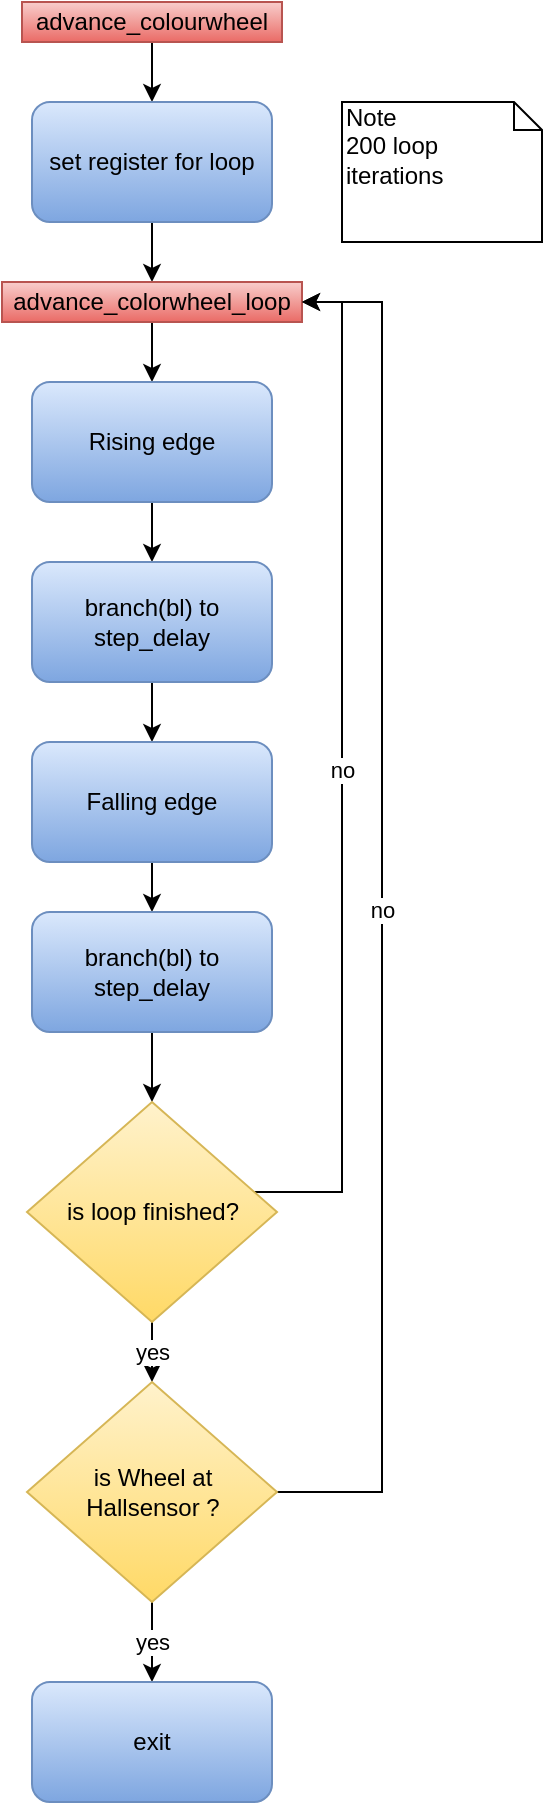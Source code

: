 <mxfile version="12.7.9" type="github">
  <diagram id="RtXqkULrbOA2je6o88PO" name="Seite-1">
    <mxGraphModel dx="1408" dy="797" grid="1" gridSize="10" guides="1" tooltips="1" connect="1" arrows="1" fold="1" page="1" pageScale="1" pageWidth="827" pageHeight="1169" math="0" shadow="0">
      <root>
        <mxCell id="0" />
        <mxCell id="1" parent="0" />
        <mxCell id="3Xbq6vHQorGmpI-kiK_a-26" value="" style="edgeStyle=orthogonalEdgeStyle;rounded=0;orthogonalLoop=1;jettySize=auto;html=1;" parent="1" source="3Xbq6vHQorGmpI-kiK_a-2" target="3Xbq6vHQorGmpI-kiK_a-3" edge="1">
          <mxGeometry relative="1" as="geometry" />
        </mxCell>
        <mxCell id="3Xbq6vHQorGmpI-kiK_a-2" value="advance_colourwheel" style="text;html=1;strokeColor=#b85450;fillColor=#f8cecc;align=center;verticalAlign=middle;whiteSpace=wrap;rounded=0;gradientColor=#ea6b66;" parent="1" vertex="1">
          <mxGeometry x="120" y="60" width="130" height="20" as="geometry" />
        </mxCell>
        <mxCell id="3Xbq6vHQorGmpI-kiK_a-25" style="edgeStyle=orthogonalEdgeStyle;rounded=0;orthogonalLoop=1;jettySize=auto;html=1;entryX=0.5;entryY=0;entryDx=0;entryDy=0;" parent="1" source="3Xbq6vHQorGmpI-kiK_a-3" target="3Xbq6vHQorGmpI-kiK_a-4" edge="1">
          <mxGeometry relative="1" as="geometry" />
        </mxCell>
        <mxCell id="3Xbq6vHQorGmpI-kiK_a-3" value="set register for loop" style="rounded=1;whiteSpace=wrap;html=1;gradientColor=#7ea6e0;fillColor=#dae8fc;strokeColor=#6c8ebf;" parent="1" vertex="1">
          <mxGeometry x="125" y="110" width="120" height="60" as="geometry" />
        </mxCell>
        <mxCell id="3Xbq6vHQorGmpI-kiK_a-18" value="" style="edgeStyle=orthogonalEdgeStyle;rounded=0;orthogonalLoop=1;jettySize=auto;html=1;" parent="1" source="3Xbq6vHQorGmpI-kiK_a-4" target="3Xbq6vHQorGmpI-kiK_a-5" edge="1">
          <mxGeometry relative="1" as="geometry" />
        </mxCell>
        <mxCell id="3Xbq6vHQorGmpI-kiK_a-4" value="advance_colorwheel_loop" style="text;html=1;strokeColor=#b85450;fillColor=#f8cecc;align=center;verticalAlign=middle;whiteSpace=wrap;rounded=0;gradientColor=#ea6b66;" parent="1" vertex="1">
          <mxGeometry x="110" y="200" width="150" height="20" as="geometry" />
        </mxCell>
        <mxCell id="3Xbq6vHQorGmpI-kiK_a-19" value="" style="edgeStyle=orthogonalEdgeStyle;rounded=0;orthogonalLoop=1;jettySize=auto;html=1;" parent="1" source="3Xbq6vHQorGmpI-kiK_a-5" target="3Xbq6vHQorGmpI-kiK_a-6" edge="1">
          <mxGeometry relative="1" as="geometry" />
        </mxCell>
        <mxCell id="3Xbq6vHQorGmpI-kiK_a-5" value="Rising edge" style="rounded=1;whiteSpace=wrap;html=1;gradientColor=#7ea6e0;fillColor=#dae8fc;strokeColor=#6c8ebf;" parent="1" vertex="1">
          <mxGeometry x="125" y="250" width="120" height="60" as="geometry" />
        </mxCell>
        <mxCell id="3Xbq6vHQorGmpI-kiK_a-20" value="" style="edgeStyle=orthogonalEdgeStyle;rounded=0;orthogonalLoop=1;jettySize=auto;html=1;" parent="1" source="3Xbq6vHQorGmpI-kiK_a-6" target="3Xbq6vHQorGmpI-kiK_a-7" edge="1">
          <mxGeometry relative="1" as="geometry" />
        </mxCell>
        <mxCell id="3Xbq6vHQorGmpI-kiK_a-6" value="branch(bl) to&lt;br&gt;step_delay" style="rounded=1;whiteSpace=wrap;html=1;gradientColor=#7ea6e0;fillColor=#dae8fc;strokeColor=#6c8ebf;" parent="1" vertex="1">
          <mxGeometry x="125" y="340" width="120" height="60" as="geometry" />
        </mxCell>
        <mxCell id="3Xbq6vHQorGmpI-kiK_a-21" value="" style="edgeStyle=orthogonalEdgeStyle;rounded=0;orthogonalLoop=1;jettySize=auto;html=1;" parent="1" source="3Xbq6vHQorGmpI-kiK_a-7" target="3Xbq6vHQorGmpI-kiK_a-8" edge="1">
          <mxGeometry relative="1" as="geometry" />
        </mxCell>
        <mxCell id="3Xbq6vHQorGmpI-kiK_a-7" value="Falling edge" style="rounded=1;whiteSpace=wrap;html=1;gradientColor=#7ea6e0;fillColor=#dae8fc;strokeColor=#6c8ebf;" parent="1" vertex="1">
          <mxGeometry x="125" y="430" width="120" height="60" as="geometry" />
        </mxCell>
        <mxCell id="3Xbq6vHQorGmpI-kiK_a-22" value="" style="edgeStyle=orthogonalEdgeStyle;rounded=0;orthogonalLoop=1;jettySize=auto;html=1;" parent="1" source="3Xbq6vHQorGmpI-kiK_a-8" target="3Xbq6vHQorGmpI-kiK_a-9" edge="1">
          <mxGeometry relative="1" as="geometry" />
        </mxCell>
        <mxCell id="3Xbq6vHQorGmpI-kiK_a-8" value="branch(bl) to&lt;br&gt;step_delay" style="rounded=1;whiteSpace=wrap;html=1;gradientColor=#7ea6e0;fillColor=#dae8fc;strokeColor=#6c8ebf;" parent="1" vertex="1">
          <mxGeometry x="125" y="515" width="120" height="60" as="geometry" />
        </mxCell>
        <mxCell id="3Xbq6vHQorGmpI-kiK_a-10" value="no" style="edgeStyle=orthogonalEdgeStyle;rounded=0;orthogonalLoop=1;jettySize=auto;html=1;entryX=1;entryY=0.5;entryDx=0;entryDy=0;" parent="1" source="3Xbq6vHQorGmpI-kiK_a-9" target="3Xbq6vHQorGmpI-kiK_a-4" edge="1">
          <mxGeometry relative="1" as="geometry">
            <Array as="points">
              <mxPoint x="280" y="655" />
              <mxPoint x="280" y="210" />
            </Array>
          </mxGeometry>
        </mxCell>
        <mxCell id="3Xbq6vHQorGmpI-kiK_a-13" value="yes" style="edgeStyle=orthogonalEdgeStyle;rounded=0;orthogonalLoop=1;jettySize=auto;html=1;" parent="1" source="3Xbq6vHQorGmpI-kiK_a-9" target="3Xbq6vHQorGmpI-kiK_a-12" edge="1">
          <mxGeometry relative="1" as="geometry" />
        </mxCell>
        <mxCell id="3Xbq6vHQorGmpI-kiK_a-9" value="&lt;div&gt;is loop finished?&lt;/div&gt;" style="rhombus;whiteSpace=wrap;html=1;gradientColor=#ffd966;fillColor=#fff2cc;strokeColor=#d6b656;" parent="1" vertex="1">
          <mxGeometry x="122.5" y="610" width="125" height="110" as="geometry" />
        </mxCell>
        <mxCell id="3Xbq6vHQorGmpI-kiK_a-15" value="no" style="edgeStyle=orthogonalEdgeStyle;rounded=0;orthogonalLoop=1;jettySize=auto;html=1;entryX=1;entryY=0.5;entryDx=0;entryDy=0;exitX=1;exitY=0.5;exitDx=0;exitDy=0;" parent="1" source="3Xbq6vHQorGmpI-kiK_a-12" target="3Xbq6vHQorGmpI-kiK_a-4" edge="1">
          <mxGeometry relative="1" as="geometry">
            <mxPoint x="320" y="207.333" as="targetPoint" />
            <Array as="points">
              <mxPoint x="300" y="805" />
              <mxPoint x="300" y="210" />
            </Array>
          </mxGeometry>
        </mxCell>
        <mxCell id="3Xbq6vHQorGmpI-kiK_a-17" value="yes" style="edgeStyle=orthogonalEdgeStyle;rounded=0;orthogonalLoop=1;jettySize=auto;html=1;entryX=0.5;entryY=0;entryDx=0;entryDy=0;" parent="1" source="3Xbq6vHQorGmpI-kiK_a-12" target="sLDciUpoLWnQbdYSUsL7-1" edge="1">
          <mxGeometry relative="1" as="geometry">
            <mxPoint x="183" y="890" as="targetPoint" />
          </mxGeometry>
        </mxCell>
        <mxCell id="3Xbq6vHQorGmpI-kiK_a-12" value="is Wheel at &lt;br&gt;Hallsensor ?" style="rhombus;whiteSpace=wrap;html=1;gradientColor=#ffd966;fillColor=#fff2cc;strokeColor=#d6b656;" parent="1" vertex="1">
          <mxGeometry x="122.5" y="750" width="125" height="110" as="geometry" />
        </mxCell>
        <mxCell id="3Xbq6vHQorGmpI-kiK_a-27" value="Note&lt;br&gt;200 loop iterations" style="shape=note;whiteSpace=wrap;html=1;size=14;verticalAlign=top;align=left;spacingTop=-6;" parent="1" vertex="1">
          <mxGeometry x="280" y="110" width="100" height="70" as="geometry" />
        </mxCell>
        <mxCell id="sLDciUpoLWnQbdYSUsL7-1" value="exit" style="rounded=1;whiteSpace=wrap;html=1;gradientColor=#7ea6e0;fillColor=#dae8fc;strokeColor=#6c8ebf;" parent="1" vertex="1">
          <mxGeometry x="125" y="900" width="120" height="60" as="geometry" />
        </mxCell>
      </root>
    </mxGraphModel>
  </diagram>
</mxfile>
